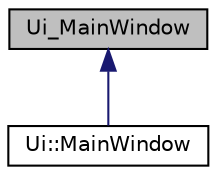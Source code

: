 digraph "Ui_MainWindow"
{
  edge [fontname="Helvetica",fontsize="10",labelfontname="Helvetica",labelfontsize="10"];
  node [fontname="Helvetica",fontsize="10",shape=record];
  Node1 [label="Ui_MainWindow",height=0.2,width=0.4,color="black", fillcolor="grey75", style="filled", fontcolor="black"];
  Node1 -> Node2 [dir="back",color="midnightblue",fontsize="10",style="solid"];
  Node2 [label="Ui::MainWindow",height=0.2,width=0.4,color="black", fillcolor="white", style="filled",URL="$class_ui_1_1_main_window.html"];
}
